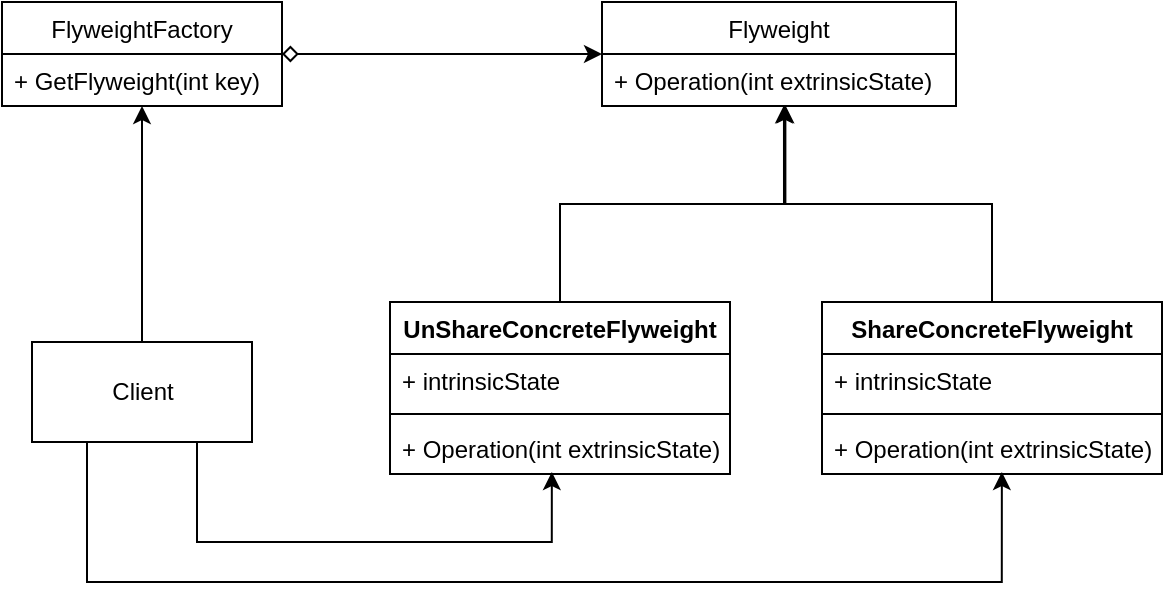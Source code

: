 <mxfile version="10.6.8" type="device"><diagram id="dg2iWMXXcpP06XiCckk9" name="Page-1"><mxGraphModel dx="1491" dy="392" grid="1" gridSize="10" guides="1" tooltips="1" connect="1" arrows="1" fold="1" page="1" pageScale="1" pageWidth="827" pageHeight="1169" math="0" shadow="0"><root><mxCell id="0"/><mxCell id="1" parent="0"/><mxCell id="A4qp6O_TMd327_IacsQa-20" style="rounded=0;orthogonalLoop=1;jettySize=auto;html=1;startArrow=diamond;startFill=0;" edge="1" parent="1" source="A4qp6O_TMd327_IacsQa-1"><mxGeometry relative="1" as="geometry"><mxPoint x="250" y="196" as="targetPoint"/></mxGeometry></mxCell><mxCell id="A4qp6O_TMd327_IacsQa-1" value="FlyweightFactory" style="swimlane;fontStyle=0;childLayout=stackLayout;horizontal=1;startSize=26;fillColor=none;horizontalStack=0;resizeParent=1;resizeParentMax=0;resizeLast=0;collapsible=1;marginBottom=0;" vertex="1" parent="1"><mxGeometry x="-50" y="170.0" width="140" height="52" as="geometry"/></mxCell><mxCell id="A4qp6O_TMd327_IacsQa-2" value="+ GetFlyweight(int key)" style="text;strokeColor=none;fillColor=none;align=left;verticalAlign=top;spacingLeft=4;spacingRight=4;overflow=hidden;rotatable=0;points=[[0,0.5],[1,0.5]];portConstraint=eastwest;" vertex="1" parent="A4qp6O_TMd327_IacsQa-1"><mxGeometry y="26" width="140" height="26" as="geometry"/></mxCell><mxCell id="A4qp6O_TMd327_IacsQa-5" value="Flyweight" style="swimlane;fontStyle=0;childLayout=stackLayout;horizontal=1;startSize=26;fillColor=none;horizontalStack=0;resizeParent=1;resizeParentMax=0;resizeLast=0;collapsible=1;marginBottom=0;" vertex="1" parent="1"><mxGeometry x="250" y="170.0" width="177" height="52" as="geometry"/></mxCell><mxCell id="A4qp6O_TMd327_IacsQa-6" value="+ Operation(int extrinsicState)" style="text;strokeColor=none;fillColor=none;align=left;verticalAlign=top;spacingLeft=4;spacingRight=4;overflow=hidden;rotatable=0;points=[[0,0.5],[1,0.5]];portConstraint=eastwest;" vertex="1" parent="A4qp6O_TMd327_IacsQa-5"><mxGeometry y="26" width="177" height="26" as="geometry"/></mxCell><mxCell id="A4qp6O_TMd327_IacsQa-21" style="edgeStyle=none;rounded=0;orthogonalLoop=1;jettySize=auto;html=1;" edge="1" parent="1" source="A4qp6O_TMd327_IacsQa-7" target="A4qp6O_TMd327_IacsQa-2"><mxGeometry relative="1" as="geometry"/></mxCell><mxCell id="A4qp6O_TMd327_IacsQa-22" style="edgeStyle=orthogonalEdgeStyle;rounded=0;orthogonalLoop=1;jettySize=auto;html=1;entryX=0.476;entryY=0.962;entryDx=0;entryDy=0;entryPerimeter=0;exitX=0.75;exitY=1;exitDx=0;exitDy=0;" edge="1" parent="1" source="A4qp6O_TMd327_IacsQa-7" target="A4qp6O_TMd327_IacsQa-11"><mxGeometry relative="1" as="geometry"><Array as="points"><mxPoint x="47" y="440"/><mxPoint x="225" y="440"/></Array></mxGeometry></mxCell><mxCell id="A4qp6O_TMd327_IacsQa-23" style="edgeStyle=orthogonalEdgeStyle;rounded=0;orthogonalLoop=1;jettySize=auto;html=1;entryX=0.529;entryY=0.962;entryDx=0;entryDy=0;entryPerimeter=0;exitX=0.25;exitY=1;exitDx=0;exitDy=0;" edge="1" parent="1" source="A4qp6O_TMd327_IacsQa-7" target="A4qp6O_TMd327_IacsQa-15"><mxGeometry relative="1" as="geometry"><Array as="points"><mxPoint x="-7" y="460"/><mxPoint x="450" y="460"/></Array></mxGeometry></mxCell><mxCell id="A4qp6O_TMd327_IacsQa-7" value="Client" style="html=1;" vertex="1" parent="1"><mxGeometry x="-35" y="340" width="110" height="50" as="geometry"/></mxCell><mxCell id="A4qp6O_TMd327_IacsQa-18" style="edgeStyle=orthogonalEdgeStyle;orthogonalLoop=1;jettySize=auto;html=1;entryX=0.518;entryY=0.987;entryDx=0;entryDy=0;entryPerimeter=0;rounded=0;" edge="1" parent="1" source="A4qp6O_TMd327_IacsQa-8" target="A4qp6O_TMd327_IacsQa-6"><mxGeometry relative="1" as="geometry"/></mxCell><mxCell id="A4qp6O_TMd327_IacsQa-8" value="UnShareConcreteFlyweight" style="swimlane;fontStyle=1;align=center;verticalAlign=top;childLayout=stackLayout;horizontal=1;startSize=26;horizontalStack=0;resizeParent=1;resizeParentMax=0;resizeLast=0;collapsible=1;marginBottom=0;" vertex="1" parent="1"><mxGeometry x="144" y="320" width="170" height="86" as="geometry"/></mxCell><mxCell id="A4qp6O_TMd327_IacsQa-9" value="+ intrinsicState" style="text;strokeColor=none;fillColor=none;align=left;verticalAlign=top;spacingLeft=4;spacingRight=4;overflow=hidden;rotatable=0;points=[[0,0.5],[1,0.5]];portConstraint=eastwest;" vertex="1" parent="A4qp6O_TMd327_IacsQa-8"><mxGeometry y="26" width="170" height="26" as="geometry"/></mxCell><mxCell id="A4qp6O_TMd327_IacsQa-10" value="" style="line;strokeWidth=1;fillColor=none;align=left;verticalAlign=middle;spacingTop=-1;spacingLeft=3;spacingRight=3;rotatable=0;labelPosition=right;points=[];portConstraint=eastwest;" vertex="1" parent="A4qp6O_TMd327_IacsQa-8"><mxGeometry y="52" width="170" height="8" as="geometry"/></mxCell><mxCell id="A4qp6O_TMd327_IacsQa-11" value="+ Operation(int extrinsicState)" style="text;strokeColor=none;fillColor=none;align=left;verticalAlign=top;spacingLeft=4;spacingRight=4;overflow=hidden;rotatable=0;points=[[0,0.5],[1,0.5]];portConstraint=eastwest;" vertex="1" parent="A4qp6O_TMd327_IacsQa-8"><mxGeometry y="60" width="170" height="26" as="geometry"/></mxCell><mxCell id="A4qp6O_TMd327_IacsQa-19" style="edgeStyle=orthogonalEdgeStyle;rounded=0;orthogonalLoop=1;jettySize=auto;html=1;entryX=0.514;entryY=0.987;entryDx=0;entryDy=0;entryPerimeter=0;" edge="1" parent="1" source="A4qp6O_TMd327_IacsQa-12" target="A4qp6O_TMd327_IacsQa-6"><mxGeometry relative="1" as="geometry"/></mxCell><mxCell id="A4qp6O_TMd327_IacsQa-12" value="ShareConcreteFlyweight" style="swimlane;fontStyle=1;align=center;verticalAlign=top;childLayout=stackLayout;horizontal=1;startSize=26;horizontalStack=0;resizeParent=1;resizeParentMax=0;resizeLast=0;collapsible=1;marginBottom=0;" vertex="1" parent="1"><mxGeometry x="360" y="320" width="170" height="86" as="geometry"/></mxCell><mxCell id="A4qp6O_TMd327_IacsQa-13" value="+ intrinsicState" style="text;strokeColor=none;fillColor=none;align=left;verticalAlign=top;spacingLeft=4;spacingRight=4;overflow=hidden;rotatable=0;points=[[0,0.5],[1,0.5]];portConstraint=eastwest;" vertex="1" parent="A4qp6O_TMd327_IacsQa-12"><mxGeometry y="26" width="170" height="26" as="geometry"/></mxCell><mxCell id="A4qp6O_TMd327_IacsQa-14" value="" style="line;strokeWidth=1;fillColor=none;align=left;verticalAlign=middle;spacingTop=-1;spacingLeft=3;spacingRight=3;rotatable=0;labelPosition=right;points=[];portConstraint=eastwest;" vertex="1" parent="A4qp6O_TMd327_IacsQa-12"><mxGeometry y="52" width="170" height="8" as="geometry"/></mxCell><mxCell id="A4qp6O_TMd327_IacsQa-15" value="+ Operation(int extrinsicState)" style="text;strokeColor=none;fillColor=none;align=left;verticalAlign=top;spacingLeft=4;spacingRight=4;overflow=hidden;rotatable=0;points=[[0,0.5],[1,0.5]];portConstraint=eastwest;" vertex="1" parent="A4qp6O_TMd327_IacsQa-12"><mxGeometry y="60" width="170" height="26" as="geometry"/></mxCell></root></mxGraphModel></diagram></mxfile>